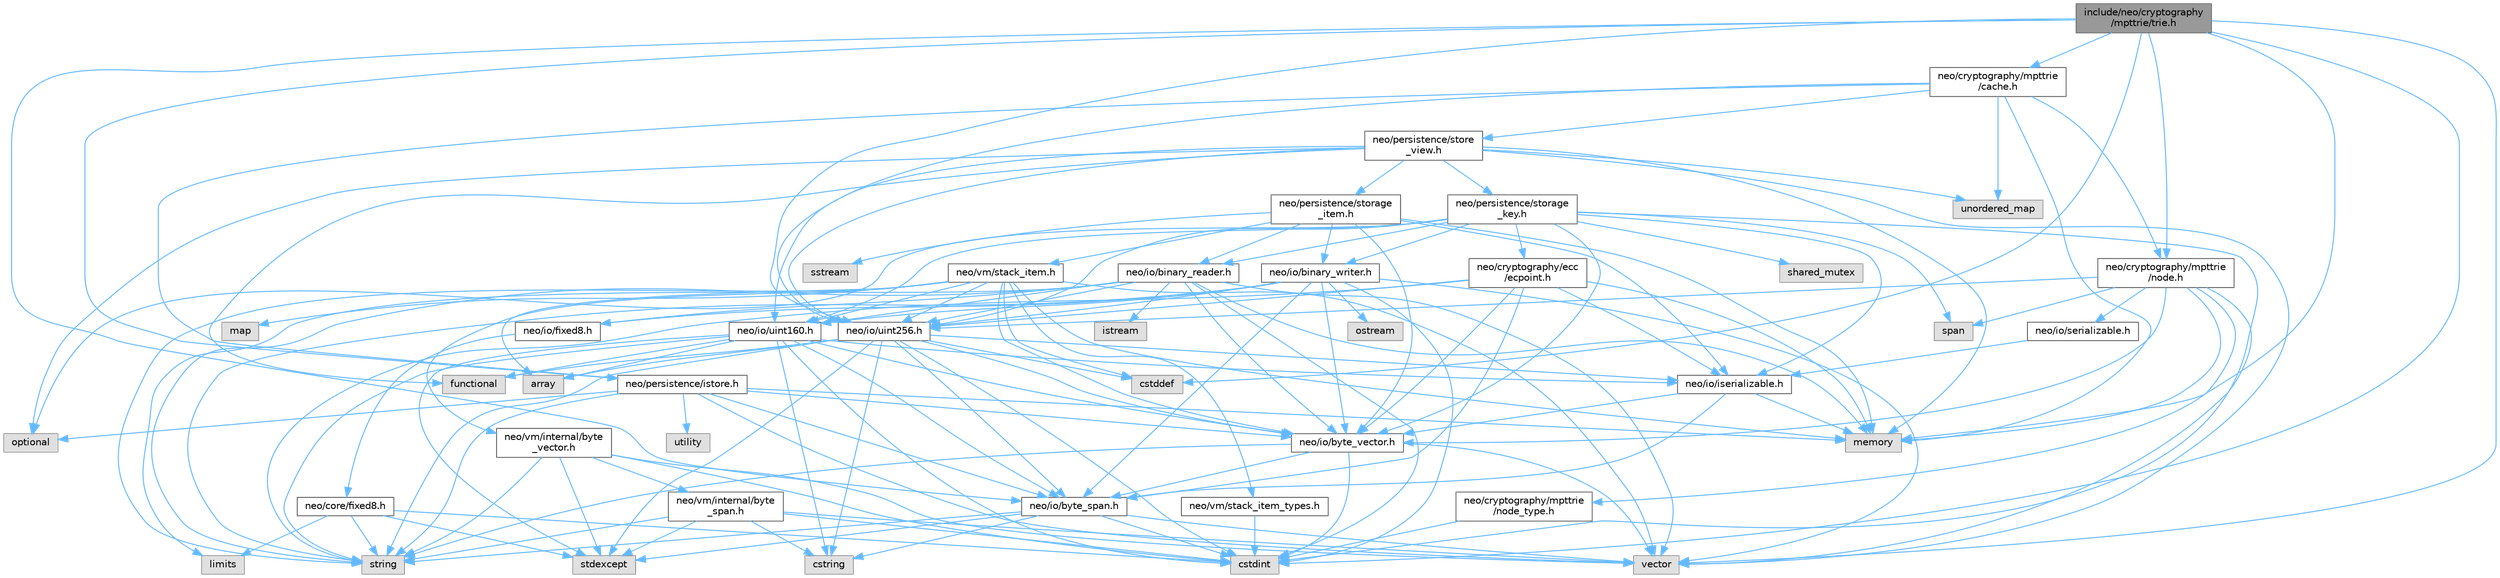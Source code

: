 digraph "include/neo/cryptography/mpttrie/trie.h"
{
 // LATEX_PDF_SIZE
  bgcolor="transparent";
  edge [fontname=Helvetica,fontsize=10,labelfontname=Helvetica,labelfontsize=10];
  node [fontname=Helvetica,fontsize=10,shape=box,height=0.2,width=0.4];
  Node1 [id="Node000001",label="include/neo/cryptography\l/mpttrie/trie.h",height=0.2,width=0.4,color="gray40", fillcolor="grey60", style="filled", fontcolor="black",tooltip=" "];
  Node1 -> Node2 [id="edge142_Node000001_Node000002",color="steelblue1",style="solid",tooltip=" "];
  Node2 [id="Node000002",label="neo/cryptography/mpttrie\l/cache.h",height=0.2,width=0.4,color="grey40", fillcolor="white", style="filled",URL="$cryptography_2mpttrie_2cache_8h.html",tooltip=" "];
  Node2 -> Node3 [id="edge143_Node000002_Node000003",color="steelblue1",style="solid",tooltip=" "];
  Node3 [id="Node000003",label="neo/cryptography/mpttrie\l/node.h",height=0.2,width=0.4,color="grey40", fillcolor="white", style="filled",URL="$node_8h.html",tooltip=" "];
  Node3 -> Node4 [id="edge144_Node000003_Node000004",color="steelblue1",style="solid",tooltip=" "];
  Node4 [id="Node000004",label="neo/cryptography/mpttrie\l/node_type.h",height=0.2,width=0.4,color="grey40", fillcolor="white", style="filled",URL="$node__type_8h.html",tooltip=" "];
  Node4 -> Node5 [id="edge145_Node000004_Node000005",color="steelblue1",style="solid",tooltip=" "];
  Node5 [id="Node000005",label="cstdint",height=0.2,width=0.4,color="grey60", fillcolor="#E0E0E0", style="filled",tooltip=" "];
  Node3 -> Node6 [id="edge146_Node000003_Node000006",color="steelblue1",style="solid",tooltip=" "];
  Node6 [id="Node000006",label="neo/io/byte_vector.h",height=0.2,width=0.4,color="grey40", fillcolor="white", style="filled",URL="$io_2byte__vector_8h.html",tooltip=" "];
  Node6 -> Node7 [id="edge147_Node000006_Node000007",color="steelblue1",style="solid",tooltip=" "];
  Node7 [id="Node000007",label="neo/io/byte_span.h",height=0.2,width=0.4,color="grey40", fillcolor="white", style="filled",URL="$io_2byte__span_8h.html",tooltip=" "];
  Node7 -> Node5 [id="edge148_Node000007_Node000005",color="steelblue1",style="solid",tooltip=" "];
  Node7 -> Node8 [id="edge149_Node000007_Node000008",color="steelblue1",style="solid",tooltip=" "];
  Node8 [id="Node000008",label="cstring",height=0.2,width=0.4,color="grey60", fillcolor="#E0E0E0", style="filled",tooltip=" "];
  Node7 -> Node9 [id="edge150_Node000007_Node000009",color="steelblue1",style="solid",tooltip=" "];
  Node9 [id="Node000009",label="stdexcept",height=0.2,width=0.4,color="grey60", fillcolor="#E0E0E0", style="filled",tooltip=" "];
  Node7 -> Node10 [id="edge151_Node000007_Node000010",color="steelblue1",style="solid",tooltip=" "];
  Node10 [id="Node000010",label="string",height=0.2,width=0.4,color="grey60", fillcolor="#E0E0E0", style="filled",tooltip=" "];
  Node7 -> Node11 [id="edge152_Node000007_Node000011",color="steelblue1",style="solid",tooltip=" "];
  Node11 [id="Node000011",label="vector",height=0.2,width=0.4,color="grey60", fillcolor="#E0E0E0", style="filled",tooltip=" "];
  Node6 -> Node5 [id="edge153_Node000006_Node000005",color="steelblue1",style="solid",tooltip=" "];
  Node6 -> Node10 [id="edge154_Node000006_Node000010",color="steelblue1",style="solid",tooltip=" "];
  Node6 -> Node11 [id="edge155_Node000006_Node000011",color="steelblue1",style="solid",tooltip=" "];
  Node3 -> Node12 [id="edge156_Node000003_Node000012",color="steelblue1",style="solid",tooltip=" "];
  Node12 [id="Node000012",label="neo/io/serializable.h",height=0.2,width=0.4,color="grey40", fillcolor="white", style="filled",URL="$serializable_8h.html",tooltip=" "];
  Node12 -> Node13 [id="edge157_Node000012_Node000013",color="steelblue1",style="solid",tooltip=" "];
  Node13 [id="Node000013",label="neo/io/iserializable.h",height=0.2,width=0.4,color="grey40", fillcolor="white", style="filled",URL="$iserializable_8h.html",tooltip=" "];
  Node13 -> Node7 [id="edge158_Node000013_Node000007",color="steelblue1",style="solid",tooltip=" "];
  Node13 -> Node6 [id="edge159_Node000013_Node000006",color="steelblue1",style="solid",tooltip=" "];
  Node13 -> Node14 [id="edge160_Node000013_Node000014",color="steelblue1",style="solid",tooltip=" "];
  Node14 [id="Node000014",label="memory",height=0.2,width=0.4,color="grey60", fillcolor="#E0E0E0", style="filled",tooltip=" "];
  Node3 -> Node15 [id="edge161_Node000003_Node000015",color="steelblue1",style="solid",tooltip=" "];
  Node15 [id="Node000015",label="neo/io/uint256.h",height=0.2,width=0.4,color="grey40", fillcolor="white", style="filled",URL="$uint256_8h.html",tooltip=" "];
  Node15 -> Node7 [id="edge162_Node000015_Node000007",color="steelblue1",style="solid",tooltip=" "];
  Node15 -> Node6 [id="edge163_Node000015_Node000006",color="steelblue1",style="solid",tooltip=" "];
  Node15 -> Node13 [id="edge164_Node000015_Node000013",color="steelblue1",style="solid",tooltip=" "];
  Node15 -> Node16 [id="edge165_Node000015_Node000016",color="steelblue1",style="solid",tooltip=" "];
  Node16 [id="Node000016",label="array",height=0.2,width=0.4,color="grey60", fillcolor="#E0E0E0", style="filled",tooltip=" "];
  Node15 -> Node17 [id="edge166_Node000015_Node000017",color="steelblue1",style="solid",tooltip=" "];
  Node17 [id="Node000017",label="cstddef",height=0.2,width=0.4,color="grey60", fillcolor="#E0E0E0", style="filled",tooltip=" "];
  Node15 -> Node5 [id="edge167_Node000015_Node000005",color="steelblue1",style="solid",tooltip=" "];
  Node15 -> Node8 [id="edge168_Node000015_Node000008",color="steelblue1",style="solid",tooltip=" "];
  Node15 -> Node18 [id="edge169_Node000015_Node000018",color="steelblue1",style="solid",tooltip=" "];
  Node18 [id="Node000018",label="functional",height=0.2,width=0.4,color="grey60", fillcolor="#E0E0E0", style="filled",tooltip=" "];
  Node15 -> Node9 [id="edge170_Node000015_Node000009",color="steelblue1",style="solid",tooltip=" "];
  Node15 -> Node10 [id="edge171_Node000015_Node000010",color="steelblue1",style="solid",tooltip=" "];
  Node3 -> Node14 [id="edge172_Node000003_Node000014",color="steelblue1",style="solid",tooltip=" "];
  Node3 -> Node19 [id="edge173_Node000003_Node000019",color="steelblue1",style="solid",tooltip=" "];
  Node19 [id="Node000019",label="span",height=0.2,width=0.4,color="grey60", fillcolor="#E0E0E0", style="filled",tooltip=" "];
  Node3 -> Node11 [id="edge174_Node000003_Node000011",color="steelblue1",style="solid",tooltip=" "];
  Node2 -> Node15 [id="edge175_Node000002_Node000015",color="steelblue1",style="solid",tooltip=" "];
  Node2 -> Node20 [id="edge176_Node000002_Node000020",color="steelblue1",style="solid",tooltip=" "];
  Node20 [id="Node000020",label="neo/persistence/istore.h",height=0.2,width=0.4,color="grey40", fillcolor="white", style="filled",URL="$istore_8h.html",tooltip=" "];
  Node20 -> Node7 [id="edge177_Node000020_Node000007",color="steelblue1",style="solid",tooltip=" "];
  Node20 -> Node6 [id="edge178_Node000020_Node000006",color="steelblue1",style="solid",tooltip=" "];
  Node20 -> Node14 [id="edge179_Node000020_Node000014",color="steelblue1",style="solid",tooltip=" "];
  Node20 -> Node21 [id="edge180_Node000020_Node000021",color="steelblue1",style="solid",tooltip=" "];
  Node21 [id="Node000021",label="optional",height=0.2,width=0.4,color="grey60", fillcolor="#E0E0E0", style="filled",tooltip=" "];
  Node20 -> Node10 [id="edge181_Node000020_Node000010",color="steelblue1",style="solid",tooltip=" "];
  Node20 -> Node22 [id="edge182_Node000020_Node000022",color="steelblue1",style="solid",tooltip=" "];
  Node22 [id="Node000022",label="utility",height=0.2,width=0.4,color="grey60", fillcolor="#E0E0E0", style="filled",tooltip=" "];
  Node20 -> Node11 [id="edge183_Node000020_Node000011",color="steelblue1",style="solid",tooltip=" "];
  Node2 -> Node23 [id="edge184_Node000002_Node000023",color="steelblue1",style="solid",tooltip=" "];
  Node23 [id="Node000023",label="neo/persistence/store\l_view.h",height=0.2,width=0.4,color="grey40", fillcolor="white", style="filled",URL="$store__view_8h.html",tooltip=" "];
  Node23 -> Node24 [id="edge185_Node000023_Node000024",color="steelblue1",style="solid",tooltip=" "];
  Node24 [id="Node000024",label="neo/io/uint160.h",height=0.2,width=0.4,color="grey40", fillcolor="white", style="filled",URL="$uint160_8h.html",tooltip=" "];
  Node24 -> Node7 [id="edge186_Node000024_Node000007",color="steelblue1",style="solid",tooltip=" "];
  Node24 -> Node6 [id="edge187_Node000024_Node000006",color="steelblue1",style="solid",tooltip=" "];
  Node24 -> Node13 [id="edge188_Node000024_Node000013",color="steelblue1",style="solid",tooltip=" "];
  Node24 -> Node16 [id="edge189_Node000024_Node000016",color="steelblue1",style="solid",tooltip=" "];
  Node24 -> Node5 [id="edge190_Node000024_Node000005",color="steelblue1",style="solid",tooltip=" "];
  Node24 -> Node8 [id="edge191_Node000024_Node000008",color="steelblue1",style="solid",tooltip=" "];
  Node24 -> Node18 [id="edge192_Node000024_Node000018",color="steelblue1",style="solid",tooltip=" "];
  Node24 -> Node9 [id="edge193_Node000024_Node000009",color="steelblue1",style="solid",tooltip=" "];
  Node24 -> Node10 [id="edge194_Node000024_Node000010",color="steelblue1",style="solid",tooltip=" "];
  Node23 -> Node15 [id="edge195_Node000023_Node000015",color="steelblue1",style="solid",tooltip=" "];
  Node23 -> Node25 [id="edge196_Node000023_Node000025",color="steelblue1",style="solid",tooltip=" "];
  Node25 [id="Node000025",label="neo/persistence/storage\l_item.h",height=0.2,width=0.4,color="grey40", fillcolor="white", style="filled",URL="$persistence_2storage__item_8h.html",tooltip=" "];
  Node25 -> Node26 [id="edge197_Node000025_Node000026",color="steelblue1",style="solid",tooltip=" "];
  Node26 [id="Node000026",label="neo/io/binary_reader.h",height=0.2,width=0.4,color="grey40", fillcolor="white", style="filled",URL="$binary__reader_8h.html",tooltip=" "];
  Node26 -> Node6 [id="edge198_Node000026_Node000006",color="steelblue1",style="solid",tooltip=" "];
  Node26 -> Node27 [id="edge199_Node000026_Node000027",color="steelblue1",style="solid",tooltip=" "];
  Node27 [id="Node000027",label="neo/io/fixed8.h",height=0.2,width=0.4,color="grey40", fillcolor="white", style="filled",URL="$io_2fixed8_8h.html",tooltip=" "];
  Node27 -> Node28 [id="edge200_Node000027_Node000028",color="steelblue1",style="solid",tooltip=" "];
  Node28 [id="Node000028",label="neo/core/fixed8.h",height=0.2,width=0.4,color="grey40", fillcolor="white", style="filled",URL="$core_2fixed8_8h.html",tooltip=" "];
  Node28 -> Node5 [id="edge201_Node000028_Node000005",color="steelblue1",style="solid",tooltip=" "];
  Node28 -> Node29 [id="edge202_Node000028_Node000029",color="steelblue1",style="solid",tooltip=" "];
  Node29 [id="Node000029",label="limits",height=0.2,width=0.4,color="grey60", fillcolor="#E0E0E0", style="filled",tooltip=" "];
  Node28 -> Node9 [id="edge203_Node000028_Node000009",color="steelblue1",style="solid",tooltip=" "];
  Node28 -> Node10 [id="edge204_Node000028_Node000010",color="steelblue1",style="solid",tooltip=" "];
  Node26 -> Node24 [id="edge205_Node000026_Node000024",color="steelblue1",style="solid",tooltip=" "];
  Node26 -> Node15 [id="edge206_Node000026_Node000015",color="steelblue1",style="solid",tooltip=" "];
  Node26 -> Node5 [id="edge207_Node000026_Node000005",color="steelblue1",style="solid",tooltip=" "];
  Node26 -> Node30 [id="edge208_Node000026_Node000030",color="steelblue1",style="solid",tooltip=" "];
  Node30 [id="Node000030",label="istream",height=0.2,width=0.4,color="grey60", fillcolor="#E0E0E0", style="filled",tooltip=" "];
  Node26 -> Node29 [id="edge209_Node000026_Node000029",color="steelblue1",style="solid",tooltip=" "];
  Node26 -> Node14 [id="edge210_Node000026_Node000014",color="steelblue1",style="solid",tooltip=" "];
  Node26 -> Node10 [id="edge211_Node000026_Node000010",color="steelblue1",style="solid",tooltip=" "];
  Node26 -> Node11 [id="edge212_Node000026_Node000011",color="steelblue1",style="solid",tooltip=" "];
  Node25 -> Node31 [id="edge213_Node000025_Node000031",color="steelblue1",style="solid",tooltip=" "];
  Node31 [id="Node000031",label="neo/io/binary_writer.h",height=0.2,width=0.4,color="grey40", fillcolor="white", style="filled",URL="$binary__writer_8h.html",tooltip=" "];
  Node31 -> Node7 [id="edge214_Node000031_Node000007",color="steelblue1",style="solid",tooltip=" "];
  Node31 -> Node6 [id="edge215_Node000031_Node000006",color="steelblue1",style="solid",tooltip=" "];
  Node31 -> Node27 [id="edge216_Node000031_Node000027",color="steelblue1",style="solid",tooltip=" "];
  Node31 -> Node24 [id="edge217_Node000031_Node000024",color="steelblue1",style="solid",tooltip=" "];
  Node31 -> Node15 [id="edge218_Node000031_Node000015",color="steelblue1",style="solid",tooltip=" "];
  Node31 -> Node5 [id="edge219_Node000031_Node000005",color="steelblue1",style="solid",tooltip=" "];
  Node31 -> Node32 [id="edge220_Node000031_Node000032",color="steelblue1",style="solid",tooltip=" "];
  Node32 [id="Node000032",label="ostream",height=0.2,width=0.4,color="grey60", fillcolor="#E0E0E0", style="filled",tooltip=" "];
  Node31 -> Node10 [id="edge221_Node000031_Node000010",color="steelblue1",style="solid",tooltip=" "];
  Node31 -> Node11 [id="edge222_Node000031_Node000011",color="steelblue1",style="solid",tooltip=" "];
  Node25 -> Node6 [id="edge223_Node000025_Node000006",color="steelblue1",style="solid",tooltip=" "];
  Node25 -> Node13 [id="edge224_Node000025_Node000013",color="steelblue1",style="solid",tooltip=" "];
  Node25 -> Node33 [id="edge225_Node000025_Node000033",color="steelblue1",style="solid",tooltip=" "];
  Node33 [id="Node000033",label="neo/vm/stack_item.h",height=0.2,width=0.4,color="grey40", fillcolor="white", style="filled",URL="$stack__item_8h.html",tooltip=" "];
  Node33 -> Node6 [id="edge226_Node000033_Node000006",color="steelblue1",style="solid",tooltip=" "];
  Node33 -> Node24 [id="edge227_Node000033_Node000024",color="steelblue1",style="solid",tooltip=" "];
  Node33 -> Node15 [id="edge228_Node000033_Node000015",color="steelblue1",style="solid",tooltip=" "];
  Node33 -> Node34 [id="edge229_Node000033_Node000034",color="steelblue1",style="solid",tooltip=" "];
  Node34 [id="Node000034",label="neo/vm/internal/byte\l_vector.h",height=0.2,width=0.4,color="grey40", fillcolor="white", style="filled",URL="$vm_2internal_2byte__vector_8h.html",tooltip=" "];
  Node34 -> Node35 [id="edge230_Node000034_Node000035",color="steelblue1",style="solid",tooltip=" "];
  Node35 [id="Node000035",label="neo/vm/internal/byte\l_span.h",height=0.2,width=0.4,color="grey40", fillcolor="white", style="filled",URL="$vm_2internal_2byte__span_8h.html",tooltip=" "];
  Node35 -> Node5 [id="edge231_Node000035_Node000005",color="steelblue1",style="solid",tooltip=" "];
  Node35 -> Node8 [id="edge232_Node000035_Node000008",color="steelblue1",style="solid",tooltip=" "];
  Node35 -> Node9 [id="edge233_Node000035_Node000009",color="steelblue1",style="solid",tooltip=" "];
  Node35 -> Node10 [id="edge234_Node000035_Node000010",color="steelblue1",style="solid",tooltip=" "];
  Node35 -> Node11 [id="edge235_Node000035_Node000011",color="steelblue1",style="solid",tooltip=" "];
  Node34 -> Node5 [id="edge236_Node000034_Node000005",color="steelblue1",style="solid",tooltip=" "];
  Node34 -> Node9 [id="edge237_Node000034_Node000009",color="steelblue1",style="solid",tooltip=" "];
  Node34 -> Node10 [id="edge238_Node000034_Node000010",color="steelblue1",style="solid",tooltip=" "];
  Node34 -> Node11 [id="edge239_Node000034_Node000011",color="steelblue1",style="solid",tooltip=" "];
  Node33 -> Node36 [id="edge240_Node000033_Node000036",color="steelblue1",style="solid",tooltip=" "];
  Node36 [id="Node000036",label="neo/vm/stack_item_types.h",height=0.2,width=0.4,color="grey40", fillcolor="white", style="filled",URL="$stack__item__types_8h.html",tooltip=" "];
  Node36 -> Node5 [id="edge241_Node000036_Node000005",color="steelblue1",style="solid",tooltip=" "];
  Node33 -> Node16 [id="edge242_Node000033_Node000016",color="steelblue1",style="solid",tooltip=" "];
  Node33 -> Node17 [id="edge243_Node000033_Node000017",color="steelblue1",style="solid",tooltip=" "];
  Node33 -> Node37 [id="edge244_Node000033_Node000037",color="steelblue1",style="solid",tooltip=" "];
  Node37 [id="Node000037",label="map",height=0.2,width=0.4,color="grey60", fillcolor="#E0E0E0", style="filled",tooltip=" "];
  Node33 -> Node14 [id="edge245_Node000033_Node000014",color="steelblue1",style="solid",tooltip=" "];
  Node33 -> Node10 [id="edge246_Node000033_Node000010",color="steelblue1",style="solid",tooltip=" "];
  Node33 -> Node11 [id="edge247_Node000033_Node000011",color="steelblue1",style="solid",tooltip=" "];
  Node25 -> Node14 [id="edge248_Node000025_Node000014",color="steelblue1",style="solid",tooltip=" "];
  Node25 -> Node38 [id="edge249_Node000025_Node000038",color="steelblue1",style="solid",tooltip=" "];
  Node38 [id="Node000038",label="sstream",height=0.2,width=0.4,color="grey60", fillcolor="#E0E0E0", style="filled",tooltip=" "];
  Node23 -> Node39 [id="edge250_Node000023_Node000039",color="steelblue1",style="solid",tooltip=" "];
  Node39 [id="Node000039",label="neo/persistence/storage\l_key.h",height=0.2,width=0.4,color="grey40", fillcolor="white", style="filled",URL="$persistence_2storage__key_8h.html",tooltip=" "];
  Node39 -> Node40 [id="edge251_Node000039_Node000040",color="steelblue1",style="solid",tooltip=" "];
  Node40 [id="Node000040",label="neo/cryptography/ecc\l/ecpoint.h",height=0.2,width=0.4,color="grey40", fillcolor="white", style="filled",URL="$ecpoint_8h.html",tooltip=" "];
  Node40 -> Node7 [id="edge252_Node000040_Node000007",color="steelblue1",style="solid",tooltip=" "];
  Node40 -> Node6 [id="edge253_Node000040_Node000006",color="steelblue1",style="solid",tooltip=" "];
  Node40 -> Node13 [id="edge254_Node000040_Node000013",color="steelblue1",style="solid",tooltip=" "];
  Node40 -> Node15 [id="edge255_Node000040_Node000015",color="steelblue1",style="solid",tooltip=" "];
  Node40 -> Node14 [id="edge256_Node000040_Node000014",color="steelblue1",style="solid",tooltip=" "];
  Node40 -> Node10 [id="edge257_Node000040_Node000010",color="steelblue1",style="solid",tooltip=" "];
  Node39 -> Node26 [id="edge258_Node000039_Node000026",color="steelblue1",style="solid",tooltip=" "];
  Node39 -> Node31 [id="edge259_Node000039_Node000031",color="steelblue1",style="solid",tooltip=" "];
  Node39 -> Node6 [id="edge260_Node000039_Node000006",color="steelblue1",style="solid",tooltip=" "];
  Node39 -> Node13 [id="edge261_Node000039_Node000013",color="steelblue1",style="solid",tooltip=" "];
  Node39 -> Node24 [id="edge262_Node000039_Node000024",color="steelblue1",style="solid",tooltip=" "];
  Node39 -> Node15 [id="edge263_Node000039_Node000015",color="steelblue1",style="solid",tooltip=" "];
  Node39 -> Node5 [id="edge264_Node000039_Node000005",color="steelblue1",style="solid",tooltip=" "];
  Node39 -> Node21 [id="edge265_Node000039_Node000021",color="steelblue1",style="solid",tooltip=" "];
  Node39 -> Node41 [id="edge266_Node000039_Node000041",color="steelblue1",style="solid",tooltip=" "];
  Node41 [id="Node000041",label="shared_mutex",height=0.2,width=0.4,color="grey60", fillcolor="#E0E0E0", style="filled",tooltip=" "];
  Node39 -> Node19 [id="edge267_Node000039_Node000019",color="steelblue1",style="solid",tooltip=" "];
  Node23 -> Node18 [id="edge268_Node000023_Node000018",color="steelblue1",style="solid",tooltip=" "];
  Node23 -> Node14 [id="edge269_Node000023_Node000014",color="steelblue1",style="solid",tooltip=" "];
  Node23 -> Node21 [id="edge270_Node000023_Node000021",color="steelblue1",style="solid",tooltip=" "];
  Node23 -> Node42 [id="edge271_Node000023_Node000042",color="steelblue1",style="solid",tooltip=" "];
  Node42 [id="Node000042",label="unordered_map",height=0.2,width=0.4,color="grey60", fillcolor="#E0E0E0", style="filled",tooltip=" "];
  Node23 -> Node11 [id="edge272_Node000023_Node000011",color="steelblue1",style="solid",tooltip=" "];
  Node2 -> Node14 [id="edge273_Node000002_Node000014",color="steelblue1",style="solid",tooltip=" "];
  Node2 -> Node42 [id="edge274_Node000002_Node000042",color="steelblue1",style="solid",tooltip=" "];
  Node1 -> Node3 [id="edge275_Node000001_Node000003",color="steelblue1",style="solid",tooltip=" "];
  Node1 -> Node7 [id="edge276_Node000001_Node000007",color="steelblue1",style="solid",tooltip=" "];
  Node1 -> Node15 [id="edge277_Node000001_Node000015",color="steelblue1",style="solid",tooltip=" "];
  Node1 -> Node20 [id="edge278_Node000001_Node000020",color="steelblue1",style="solid",tooltip=" "];
  Node1 -> Node17 [id="edge279_Node000001_Node000017",color="steelblue1",style="solid",tooltip=" "];
  Node1 -> Node5 [id="edge280_Node000001_Node000005",color="steelblue1",style="solid",tooltip=" "];
  Node1 -> Node14 [id="edge281_Node000001_Node000014",color="steelblue1",style="solid",tooltip=" "];
  Node1 -> Node11 [id="edge282_Node000001_Node000011",color="steelblue1",style="solid",tooltip=" "];
}
